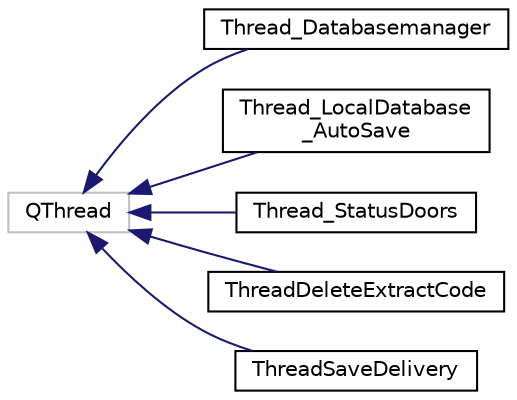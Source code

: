digraph "Graphe hiérarchique des classes"
{
  edge [fontname="Helvetica",fontsize="10",labelfontname="Helvetica",labelfontsize="10"];
  node [fontname="Helvetica",fontsize="10",shape=record];
  rankdir="LR";
  Node1 [label="QThread",height=0.2,width=0.4,color="grey75", fillcolor="white", style="filled"];
  Node1 -> Node2 [dir="back",color="midnightblue",fontsize="10",style="solid",fontname="Helvetica"];
  Node2 [label="Thread_Databasemanager",height=0.2,width=0.4,color="black", fillcolor="white", style="filled",URL="$class_thread___databasemanager.html"];
  Node1 -> Node3 [dir="back",color="midnightblue",fontsize="10",style="solid",fontname="Helvetica"];
  Node3 [label="Thread_LocalDatabase\l_AutoSave",height=0.2,width=0.4,color="black", fillcolor="white", style="filled",URL="$class_thread___local_database___auto_save.html"];
  Node1 -> Node4 [dir="back",color="midnightblue",fontsize="10",style="solid",fontname="Helvetica"];
  Node4 [label="Thread_StatusDoors",height=0.2,width=0.4,color="black", fillcolor="white", style="filled",URL="$class_thread___status_doors.html"];
  Node1 -> Node5 [dir="back",color="midnightblue",fontsize="10",style="solid",fontname="Helvetica"];
  Node5 [label="ThreadDeleteExtractCode",height=0.2,width=0.4,color="black", fillcolor="white", style="filled",URL="$class_thread_delete_extract_code.html"];
  Node1 -> Node6 [dir="back",color="midnightblue",fontsize="10",style="solid",fontname="Helvetica"];
  Node6 [label="ThreadSaveDelivery",height=0.2,width=0.4,color="black", fillcolor="white", style="filled",URL="$class_thread_save_delivery.html"];
}
